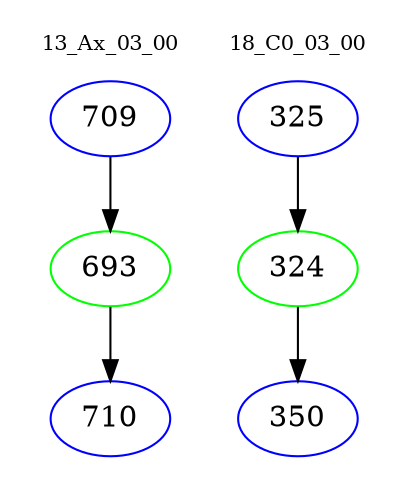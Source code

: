 digraph{
subgraph cluster_0 {
color = white
label = "13_Ax_03_00";
fontsize=10;
T0_709 [label="709", color="blue"]
T0_709 -> T0_693 [color="black"]
T0_693 [label="693", color="green"]
T0_693 -> T0_710 [color="black"]
T0_710 [label="710", color="blue"]
}
subgraph cluster_1 {
color = white
label = "18_C0_03_00";
fontsize=10;
T1_325 [label="325", color="blue"]
T1_325 -> T1_324 [color="black"]
T1_324 [label="324", color="green"]
T1_324 -> T1_350 [color="black"]
T1_350 [label="350", color="blue"]
}
}
